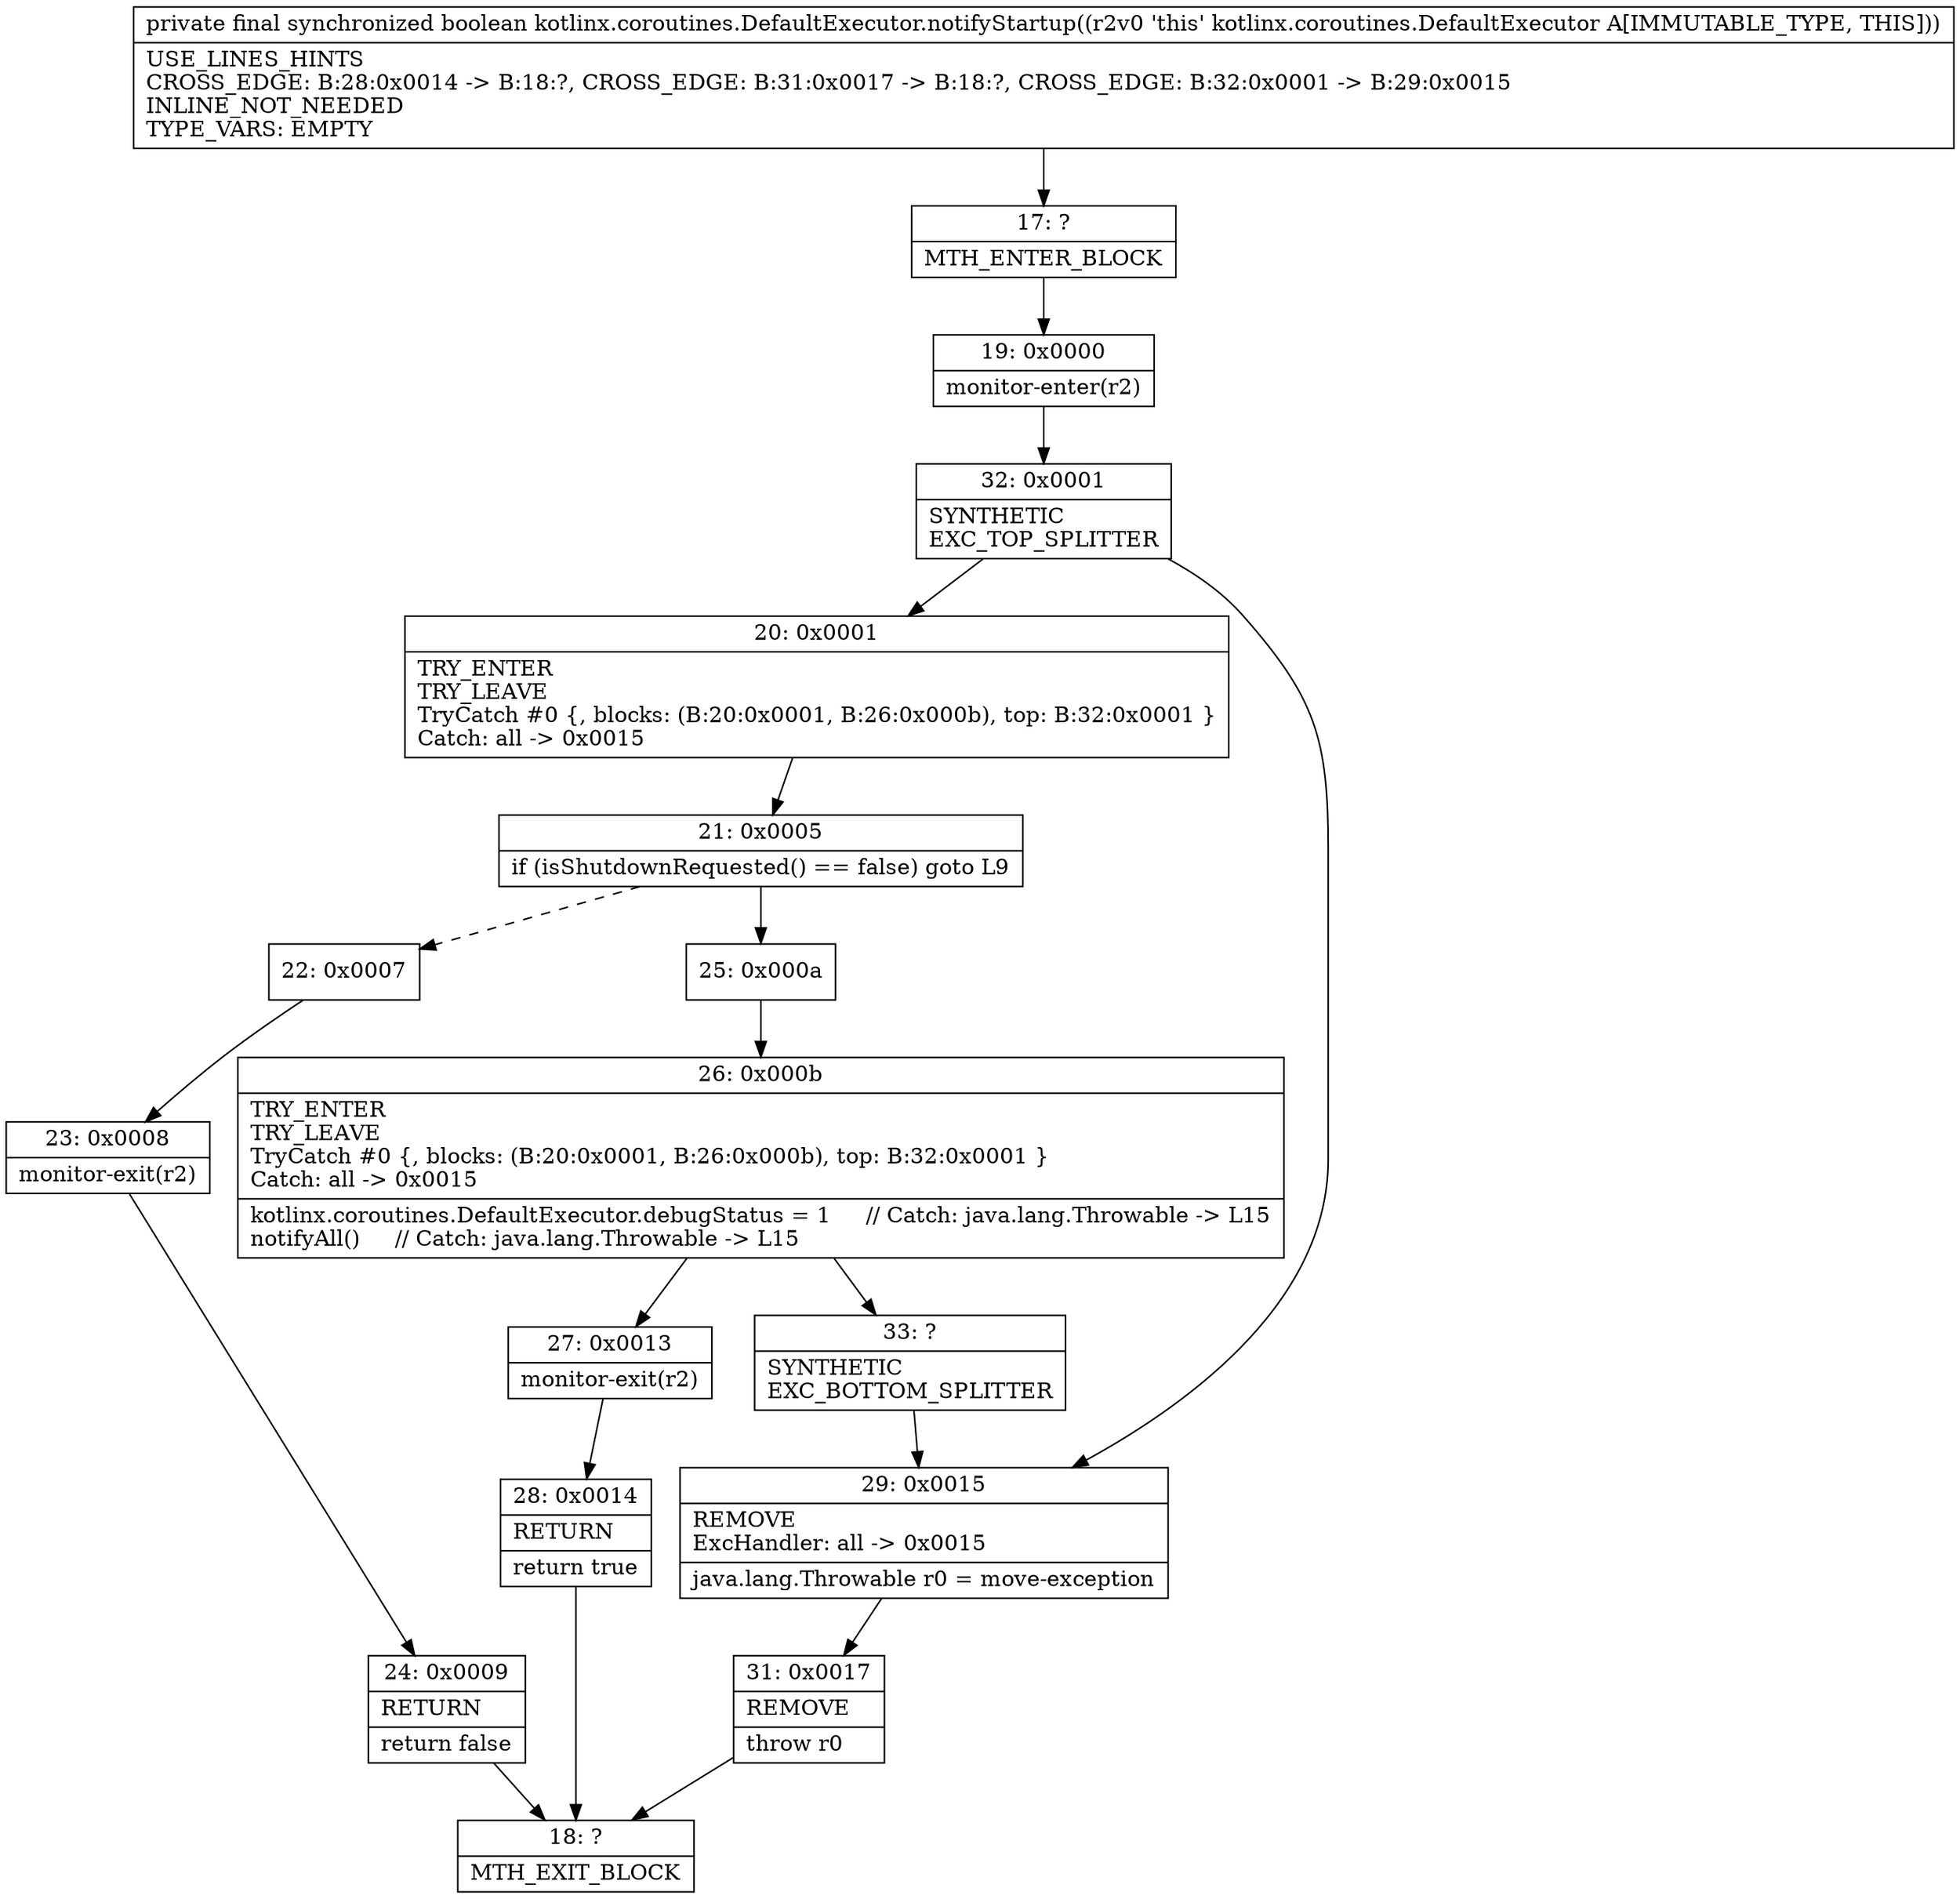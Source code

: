 digraph "CFG forkotlinx.coroutines.DefaultExecutor.notifyStartup()Z" {
Node_17 [shape=record,label="{17\:\ ?|MTH_ENTER_BLOCK\l}"];
Node_19 [shape=record,label="{19\:\ 0x0000|monitor\-enter(r2)\l}"];
Node_32 [shape=record,label="{32\:\ 0x0001|SYNTHETIC\lEXC_TOP_SPLITTER\l}"];
Node_20 [shape=record,label="{20\:\ 0x0001|TRY_ENTER\lTRY_LEAVE\lTryCatch #0 \{, blocks: (B:20:0x0001, B:26:0x000b), top: B:32:0x0001 \}\lCatch: all \-\> 0x0015\l}"];
Node_21 [shape=record,label="{21\:\ 0x0005|if (isShutdownRequested() == false) goto L9\l}"];
Node_22 [shape=record,label="{22\:\ 0x0007}"];
Node_23 [shape=record,label="{23\:\ 0x0008|monitor\-exit(r2)\l}"];
Node_24 [shape=record,label="{24\:\ 0x0009|RETURN\l|return false\l}"];
Node_18 [shape=record,label="{18\:\ ?|MTH_EXIT_BLOCK\l}"];
Node_25 [shape=record,label="{25\:\ 0x000a}"];
Node_26 [shape=record,label="{26\:\ 0x000b|TRY_ENTER\lTRY_LEAVE\lTryCatch #0 \{, blocks: (B:20:0x0001, B:26:0x000b), top: B:32:0x0001 \}\lCatch: all \-\> 0x0015\l|kotlinx.coroutines.DefaultExecutor.debugStatus = 1     \/\/ Catch: java.lang.Throwable \-\> L15\lnotifyAll()     \/\/ Catch: java.lang.Throwable \-\> L15\l}"];
Node_27 [shape=record,label="{27\:\ 0x0013|monitor\-exit(r2)\l}"];
Node_28 [shape=record,label="{28\:\ 0x0014|RETURN\l|return true\l}"];
Node_33 [shape=record,label="{33\:\ ?|SYNTHETIC\lEXC_BOTTOM_SPLITTER\l}"];
Node_29 [shape=record,label="{29\:\ 0x0015|REMOVE\lExcHandler: all \-\> 0x0015\l|java.lang.Throwable r0 = move\-exception\l}"];
Node_31 [shape=record,label="{31\:\ 0x0017|REMOVE\l|throw r0\l}"];
MethodNode[shape=record,label="{private final synchronized boolean kotlinx.coroutines.DefaultExecutor.notifyStartup((r2v0 'this' kotlinx.coroutines.DefaultExecutor A[IMMUTABLE_TYPE, THIS]))  | USE_LINES_HINTS\lCROSS_EDGE: B:28:0x0014 \-\> B:18:?, CROSS_EDGE: B:31:0x0017 \-\> B:18:?, CROSS_EDGE: B:32:0x0001 \-\> B:29:0x0015\lINLINE_NOT_NEEDED\lTYPE_VARS: EMPTY\l}"];
MethodNode -> Node_17;Node_17 -> Node_19;
Node_19 -> Node_32;
Node_32 -> Node_20;
Node_32 -> Node_29;
Node_20 -> Node_21;
Node_21 -> Node_22[style=dashed];
Node_21 -> Node_25;
Node_22 -> Node_23;
Node_23 -> Node_24;
Node_24 -> Node_18;
Node_25 -> Node_26;
Node_26 -> Node_27;
Node_26 -> Node_33;
Node_27 -> Node_28;
Node_28 -> Node_18;
Node_33 -> Node_29;
Node_29 -> Node_31;
Node_31 -> Node_18;
}

